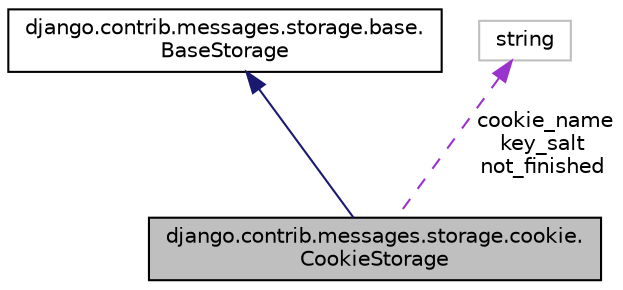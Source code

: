 digraph "django.contrib.messages.storage.cookie.CookieStorage"
{
 // LATEX_PDF_SIZE
  edge [fontname="Helvetica",fontsize="10",labelfontname="Helvetica",labelfontsize="10"];
  node [fontname="Helvetica",fontsize="10",shape=record];
  Node1 [label="django.contrib.messages.storage.cookie.\lCookieStorage",height=0.2,width=0.4,color="black", fillcolor="grey75", style="filled", fontcolor="black",tooltip=" "];
  Node2 -> Node1 [dir="back",color="midnightblue",fontsize="10",style="solid",fontname="Helvetica"];
  Node2 [label="django.contrib.messages.storage.base.\lBaseStorage",height=0.2,width=0.4,color="black", fillcolor="white", style="filled",URL="$classdjango_1_1contrib_1_1messages_1_1storage_1_1base_1_1_base_storage.html",tooltip=" "];
  Node3 -> Node1 [dir="back",color="darkorchid3",fontsize="10",style="dashed",label=" cookie_name\nkey_salt\nnot_finished" ,fontname="Helvetica"];
  Node3 [label="string",height=0.2,width=0.4,color="grey75", fillcolor="white", style="filled",tooltip=" "];
}
